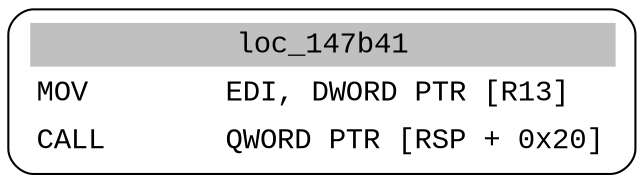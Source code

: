 digraph asm_graph {
1941 [
shape="Mrecord" fontname="Courier New"label =<<table border="0" cellborder="0" cellpadding="3"><tr><td align="center" colspan="2" bgcolor="grey">loc_147b41</td></tr><tr><td align="left">MOV        EDI, DWORD PTR [R13]</td></tr><tr><td align="left">CALL       QWORD PTR [RSP + 0x20]</td></tr></table>> ];
}